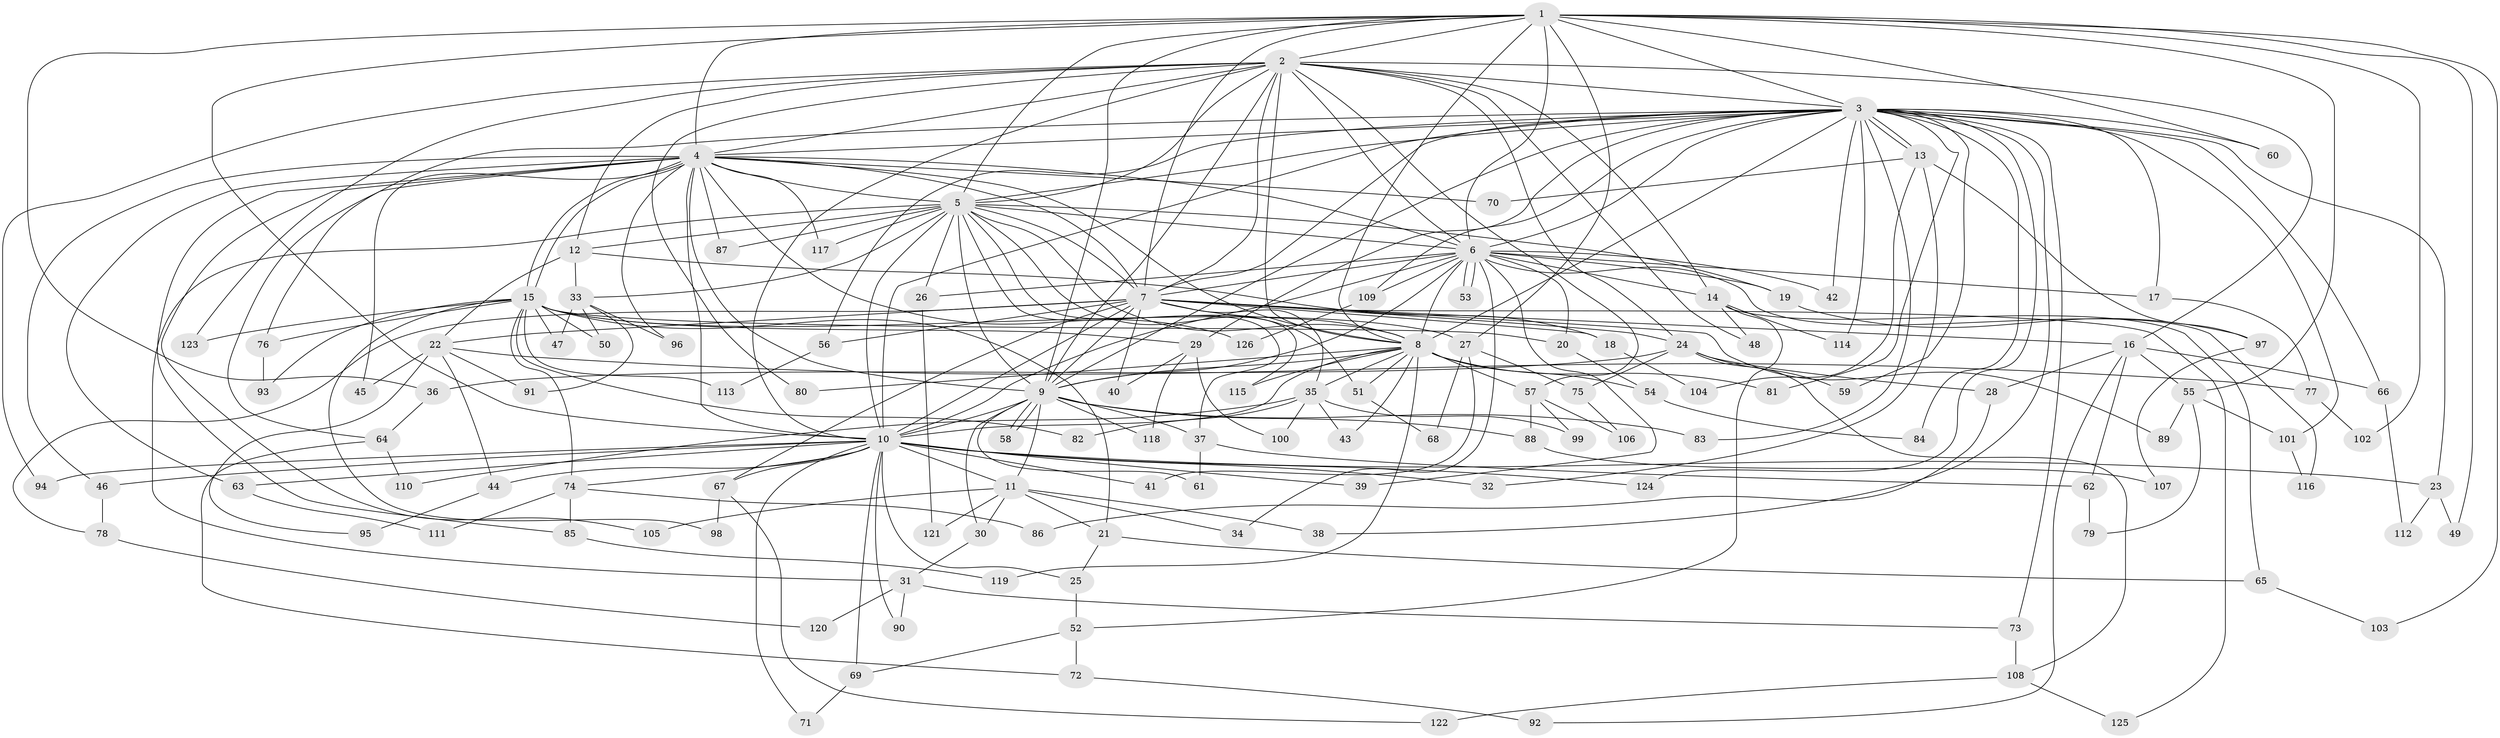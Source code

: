 // coarse degree distribution, {23: 0.011363636363636364, 27: 0.011363636363636364, 18: 0.022727272727272728, 25: 0.011363636363636364, 2: 0.6022727272727273, 4: 0.07954545454545454, 7: 0.03409090909090909, 6: 0.022727272727272728, 3: 0.11363636363636363, 5: 0.056818181818181816, 15: 0.011363636363636364, 1: 0.011363636363636364, 9: 0.011363636363636364}
// Generated by graph-tools (version 1.1) at 2025/47/03/04/25 21:47:59]
// undirected, 126 vertices, 277 edges
graph export_dot {
graph [start="1"]
  node [color=gray90,style=filled];
  1;
  2;
  3;
  4;
  5;
  6;
  7;
  8;
  9;
  10;
  11;
  12;
  13;
  14;
  15;
  16;
  17;
  18;
  19;
  20;
  21;
  22;
  23;
  24;
  25;
  26;
  27;
  28;
  29;
  30;
  31;
  32;
  33;
  34;
  35;
  36;
  37;
  38;
  39;
  40;
  41;
  42;
  43;
  44;
  45;
  46;
  47;
  48;
  49;
  50;
  51;
  52;
  53;
  54;
  55;
  56;
  57;
  58;
  59;
  60;
  61;
  62;
  63;
  64;
  65;
  66;
  67;
  68;
  69;
  70;
  71;
  72;
  73;
  74;
  75;
  76;
  77;
  78;
  79;
  80;
  81;
  82;
  83;
  84;
  85;
  86;
  87;
  88;
  89;
  90;
  91;
  92;
  93;
  94;
  95;
  96;
  97;
  98;
  99;
  100;
  101;
  102;
  103;
  104;
  105;
  106;
  107;
  108;
  109;
  110;
  111;
  112;
  113;
  114;
  115;
  116;
  117;
  118;
  119;
  120;
  121;
  122;
  123;
  124;
  125;
  126;
  1 -- 2;
  1 -- 3;
  1 -- 4;
  1 -- 5;
  1 -- 6;
  1 -- 7;
  1 -- 8;
  1 -- 9;
  1 -- 10;
  1 -- 27;
  1 -- 36;
  1 -- 49;
  1 -- 55;
  1 -- 60;
  1 -- 102;
  1 -- 103;
  2 -- 3;
  2 -- 4;
  2 -- 5;
  2 -- 6;
  2 -- 7;
  2 -- 8;
  2 -- 9;
  2 -- 10;
  2 -- 12;
  2 -- 14;
  2 -- 16;
  2 -- 24;
  2 -- 48;
  2 -- 57;
  2 -- 80;
  2 -- 94;
  2 -- 123;
  3 -- 4;
  3 -- 5;
  3 -- 6;
  3 -- 7;
  3 -- 8;
  3 -- 9;
  3 -- 10;
  3 -- 13;
  3 -- 13;
  3 -- 17;
  3 -- 23;
  3 -- 29;
  3 -- 38;
  3 -- 42;
  3 -- 56;
  3 -- 59;
  3 -- 60;
  3 -- 66;
  3 -- 73;
  3 -- 76;
  3 -- 81;
  3 -- 83;
  3 -- 84;
  3 -- 101;
  3 -- 109;
  3 -- 114;
  3 -- 124;
  4 -- 5;
  4 -- 6;
  4 -- 7;
  4 -- 8;
  4 -- 9;
  4 -- 10;
  4 -- 15;
  4 -- 15;
  4 -- 45;
  4 -- 46;
  4 -- 63;
  4 -- 64;
  4 -- 70;
  4 -- 85;
  4 -- 87;
  4 -- 96;
  4 -- 105;
  4 -- 117;
  4 -- 126;
  5 -- 6;
  5 -- 7;
  5 -- 8;
  5 -- 9;
  5 -- 10;
  5 -- 12;
  5 -- 19;
  5 -- 26;
  5 -- 31;
  5 -- 33;
  5 -- 37;
  5 -- 51;
  5 -- 87;
  5 -- 115;
  5 -- 117;
  6 -- 7;
  6 -- 8;
  6 -- 9;
  6 -- 10;
  6 -- 14;
  6 -- 17;
  6 -- 19;
  6 -- 20;
  6 -- 26;
  6 -- 34;
  6 -- 39;
  6 -- 42;
  6 -- 53;
  6 -- 53;
  6 -- 109;
  6 -- 116;
  7 -- 8;
  7 -- 9;
  7 -- 10;
  7 -- 16;
  7 -- 18;
  7 -- 22;
  7 -- 24;
  7 -- 35;
  7 -- 40;
  7 -- 56;
  7 -- 67;
  7 -- 78;
  7 -- 89;
  7 -- 125;
  8 -- 9;
  8 -- 10;
  8 -- 35;
  8 -- 43;
  8 -- 51;
  8 -- 54;
  8 -- 57;
  8 -- 80;
  8 -- 81;
  8 -- 115;
  8 -- 119;
  9 -- 10;
  9 -- 11;
  9 -- 30;
  9 -- 37;
  9 -- 58;
  9 -- 58;
  9 -- 61;
  9 -- 83;
  9 -- 88;
  9 -- 118;
  10 -- 11;
  10 -- 23;
  10 -- 25;
  10 -- 32;
  10 -- 39;
  10 -- 41;
  10 -- 44;
  10 -- 46;
  10 -- 63;
  10 -- 67;
  10 -- 69;
  10 -- 71;
  10 -- 74;
  10 -- 90;
  10 -- 94;
  10 -- 124;
  11 -- 21;
  11 -- 30;
  11 -- 34;
  11 -- 38;
  11 -- 105;
  11 -- 121;
  12 -- 18;
  12 -- 22;
  12 -- 33;
  13 -- 32;
  13 -- 70;
  13 -- 97;
  13 -- 104;
  14 -- 48;
  14 -- 52;
  14 -- 65;
  14 -- 114;
  15 -- 20;
  15 -- 21;
  15 -- 27;
  15 -- 29;
  15 -- 47;
  15 -- 50;
  15 -- 74;
  15 -- 76;
  15 -- 82;
  15 -- 93;
  15 -- 98;
  15 -- 113;
  15 -- 123;
  16 -- 28;
  16 -- 55;
  16 -- 62;
  16 -- 66;
  16 -- 92;
  17 -- 77;
  18 -- 104;
  19 -- 97;
  20 -- 54;
  21 -- 25;
  21 -- 65;
  22 -- 44;
  22 -- 45;
  22 -- 77;
  22 -- 91;
  22 -- 95;
  23 -- 49;
  23 -- 112;
  24 -- 28;
  24 -- 36;
  24 -- 59;
  24 -- 75;
  24 -- 108;
  25 -- 52;
  26 -- 121;
  27 -- 41;
  27 -- 68;
  27 -- 75;
  28 -- 86;
  29 -- 40;
  29 -- 100;
  29 -- 118;
  30 -- 31;
  31 -- 73;
  31 -- 90;
  31 -- 120;
  33 -- 47;
  33 -- 50;
  33 -- 91;
  33 -- 96;
  35 -- 43;
  35 -- 82;
  35 -- 99;
  35 -- 100;
  35 -- 110;
  36 -- 64;
  37 -- 61;
  37 -- 62;
  44 -- 95;
  46 -- 78;
  51 -- 68;
  52 -- 69;
  52 -- 72;
  54 -- 84;
  55 -- 79;
  55 -- 89;
  55 -- 101;
  56 -- 113;
  57 -- 88;
  57 -- 99;
  57 -- 106;
  62 -- 79;
  63 -- 111;
  64 -- 72;
  64 -- 110;
  65 -- 103;
  66 -- 112;
  67 -- 98;
  67 -- 122;
  69 -- 71;
  72 -- 92;
  73 -- 108;
  74 -- 85;
  74 -- 86;
  74 -- 111;
  75 -- 106;
  76 -- 93;
  77 -- 102;
  78 -- 120;
  85 -- 119;
  88 -- 107;
  97 -- 107;
  101 -- 116;
  108 -- 122;
  108 -- 125;
  109 -- 126;
}
